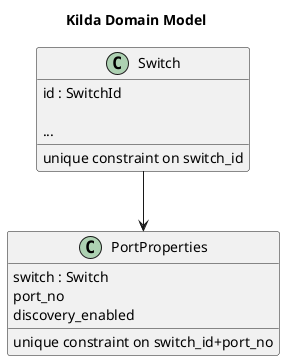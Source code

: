 @startuml

title Kilda Domain Model

class Switch {
   id : SwitchId

   ...
   __
   unique constraint on switch_id
}

class PortProperties {
   switch : Switch
   port_no
   discovery_enabled
   __
   unique constraint on switch_id+port_no
}

Switch --> PortProperties

@enduml

